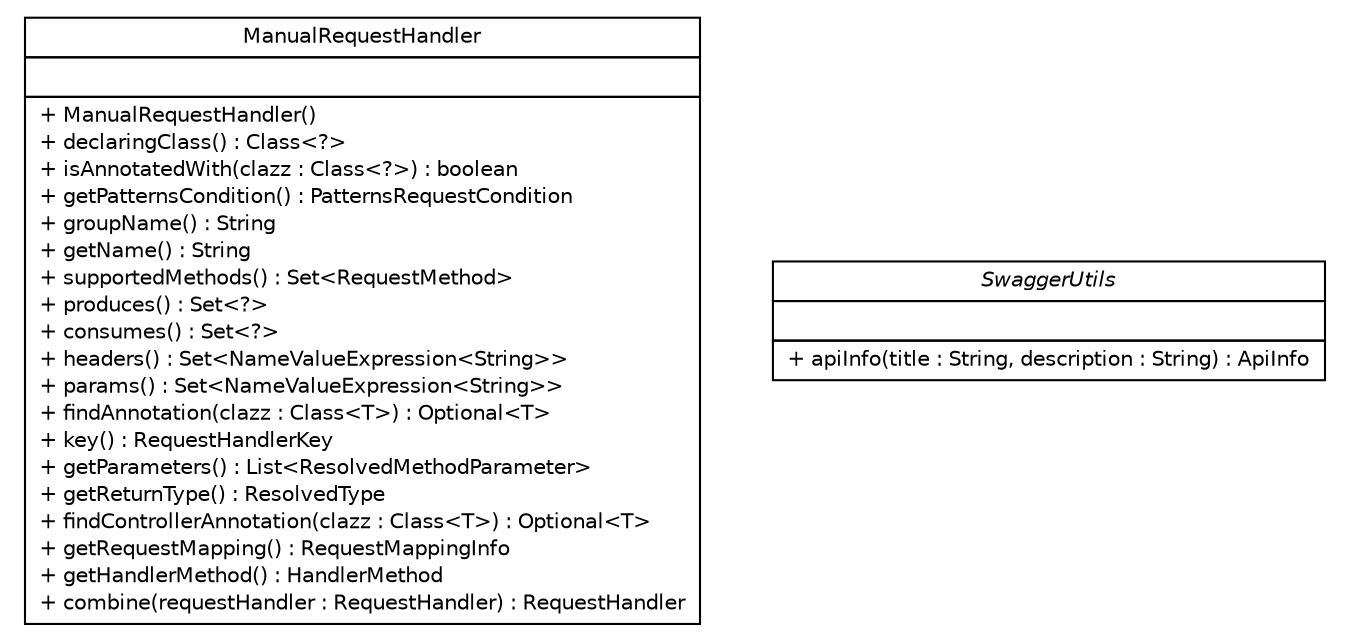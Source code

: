 #!/usr/local/bin/dot
#
# Class diagram 
# Generated by UMLGraph version R5_6-24-gf6e263 (http://www.umlgraph.org/)
#

digraph G {
	edge [fontname="Helvetica",fontsize=10,labelfontname="Helvetica",labelfontsize=10];
	node [fontname="Helvetica",fontsize=10,shape=plaintext];
	nodesep=0.25;
	ranksep=0.5;
	// com.yirendai.oss.lib.swagger.ManualRequestHandler
	c0 [label=<<table title="com.yirendai.oss.lib.swagger.ManualRequestHandler" border="0" cellborder="1" cellspacing="0" cellpadding="2" port="p" href="./ManualRequestHandler.html">
		<tr><td><table border="0" cellspacing="0" cellpadding="1">
<tr><td align="center" balign="center"> ManualRequestHandler </td></tr>
		</table></td></tr>
		<tr><td><table border="0" cellspacing="0" cellpadding="1">
<tr><td align="left" balign="left">  </td></tr>
		</table></td></tr>
		<tr><td><table border="0" cellspacing="0" cellpadding="1">
<tr><td align="left" balign="left"> + ManualRequestHandler() </td></tr>
<tr><td align="left" balign="left"> + declaringClass() : Class&lt;?&gt; </td></tr>
<tr><td align="left" balign="left"> + isAnnotatedWith(clazz : Class&lt;?&gt;) : boolean </td></tr>
<tr><td align="left" balign="left"> + getPatternsCondition() : PatternsRequestCondition </td></tr>
<tr><td align="left" balign="left"> + groupName() : String </td></tr>
<tr><td align="left" balign="left"> + getName() : String </td></tr>
<tr><td align="left" balign="left"> + supportedMethods() : Set&lt;RequestMethod&gt; </td></tr>
<tr><td align="left" balign="left"> + produces() : Set&lt;?&gt; </td></tr>
<tr><td align="left" balign="left"> + consumes() : Set&lt;?&gt; </td></tr>
<tr><td align="left" balign="left"> + headers() : Set&lt;NameValueExpression&lt;String&gt;&gt; </td></tr>
<tr><td align="left" balign="left"> + params() : Set&lt;NameValueExpression&lt;String&gt;&gt; </td></tr>
<tr><td align="left" balign="left"> + findAnnotation(clazz : Class&lt;T&gt;) : Optional&lt;T&gt; </td></tr>
<tr><td align="left" balign="left"> + key() : RequestHandlerKey </td></tr>
<tr><td align="left" balign="left"> + getParameters() : List&lt;ResolvedMethodParameter&gt; </td></tr>
<tr><td align="left" balign="left"> + getReturnType() : ResolvedType </td></tr>
<tr><td align="left" balign="left"> + findControllerAnnotation(clazz : Class&lt;T&gt;) : Optional&lt;T&gt; </td></tr>
<tr><td align="left" balign="left"> + getRequestMapping() : RequestMappingInfo </td></tr>
<tr><td align="left" balign="left"> + getHandlerMethod() : HandlerMethod </td></tr>
<tr><td align="left" balign="left"> + combine(requestHandler : RequestHandler) : RequestHandler </td></tr>
		</table></td></tr>
		</table>>, URL="./ManualRequestHandler.html", fontname="Helvetica", fontcolor="black", fontsize=10.0];
	// com.yirendai.oss.lib.swagger.SwaggerUtils
	c1 [label=<<table title="com.yirendai.oss.lib.swagger.SwaggerUtils" border="0" cellborder="1" cellspacing="0" cellpadding="2" port="p" href="./SwaggerUtils.html">
		<tr><td><table border="0" cellspacing="0" cellpadding="1">
<tr><td align="center" balign="center"><font face="Helvetica-Oblique"> SwaggerUtils </font></td></tr>
		</table></td></tr>
		<tr><td><table border="0" cellspacing="0" cellpadding="1">
<tr><td align="left" balign="left">  </td></tr>
		</table></td></tr>
		<tr><td><table border="0" cellspacing="0" cellpadding="1">
<tr><td align="left" balign="left"> + apiInfo(title : String, description : String) : ApiInfo </td></tr>
		</table></td></tr>
		</table>>, URL="./SwaggerUtils.html", fontname="Helvetica", fontcolor="black", fontsize=10.0];
}

